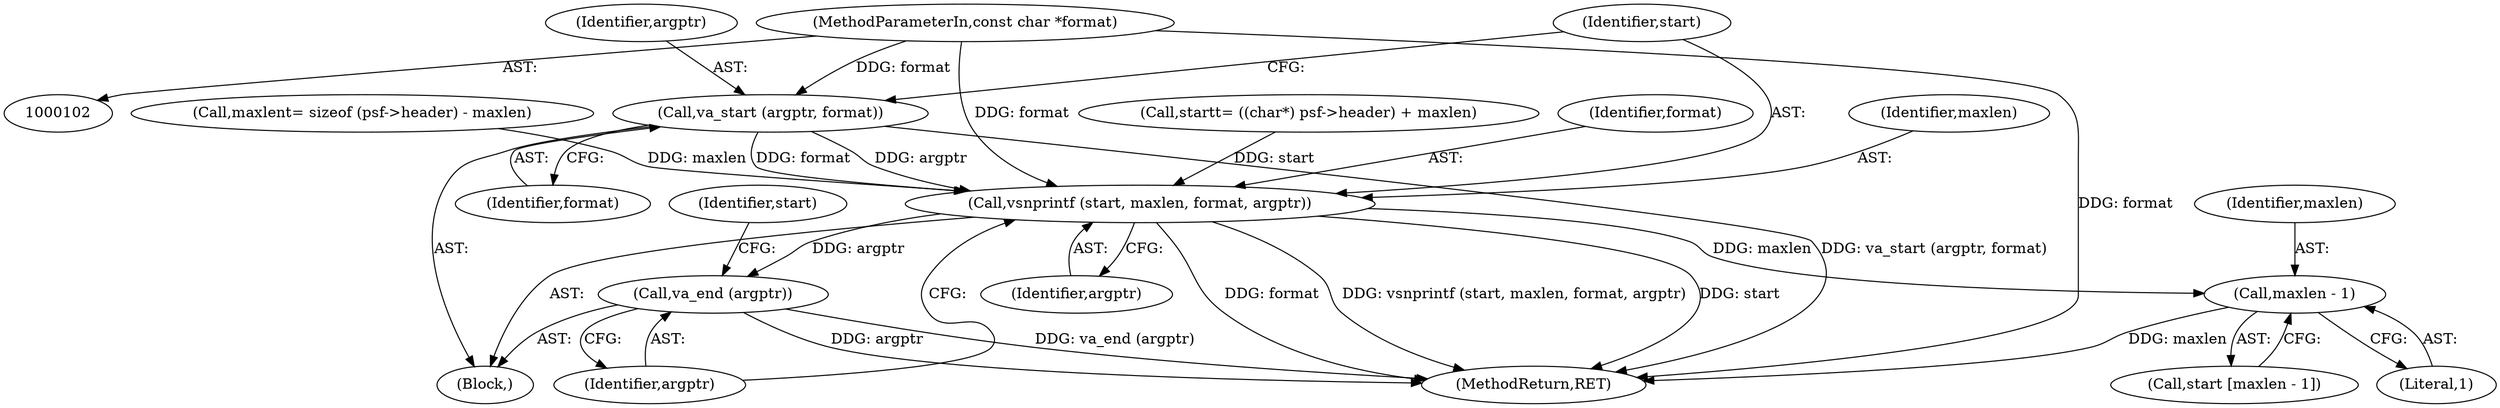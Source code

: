 digraph "0_libsndfile_708e996c87c5fae77b104ccfeb8f6db784c32074_15@pointer" {
"1000134" [label="(Call,va_start (argptr, format))"];
"1000104" [label="(MethodParameterIn,const char *format)"];
"1000137" [label="(Call,vsnprintf (start, maxlen, format, argptr))"];
"1000142" [label="(Call,va_end (argptr))"];
"1000147" [label="(Call,maxlen - 1)"];
"1000139" [label="(Identifier,maxlen)"];
"1000126" [label="(Call,maxlen\t= sizeof (psf->header) - maxlen)"];
"1000143" [label="(Identifier,argptr)"];
"1000137" [label="(Call,vsnprintf (start, maxlen, format, argptr))"];
"1000104" [label="(MethodParameterIn,const char *format)"];
"1000117" [label="(Call,start\t= ((char*) psf->header) + maxlen)"];
"1000141" [label="(Identifier,argptr)"];
"1000140" [label="(Identifier,format)"];
"1000142" [label="(Call,va_end (argptr))"];
"1000136" [label="(Identifier,format)"];
"1000138" [label="(Identifier,start)"];
"1000135" [label="(Identifier,argptr)"];
"1000148" [label="(Identifier,maxlen)"];
"1000147" [label="(Call,maxlen - 1)"];
"1000146" [label="(Identifier,start)"];
"1000162" [label="(MethodReturn,RET)"];
"1000149" [label="(Literal,1)"];
"1000134" [label="(Call,va_start (argptr, format))"];
"1000145" [label="(Call,start [maxlen - 1])"];
"1000105" [label="(Block,)"];
"1000134" -> "1000105"  [label="AST: "];
"1000134" -> "1000136"  [label="CFG: "];
"1000135" -> "1000134"  [label="AST: "];
"1000136" -> "1000134"  [label="AST: "];
"1000138" -> "1000134"  [label="CFG: "];
"1000134" -> "1000162"  [label="DDG: va_start (argptr, format)"];
"1000104" -> "1000134"  [label="DDG: format"];
"1000134" -> "1000137"  [label="DDG: format"];
"1000134" -> "1000137"  [label="DDG: argptr"];
"1000104" -> "1000102"  [label="AST: "];
"1000104" -> "1000162"  [label="DDG: format"];
"1000104" -> "1000137"  [label="DDG: format"];
"1000137" -> "1000105"  [label="AST: "];
"1000137" -> "1000141"  [label="CFG: "];
"1000138" -> "1000137"  [label="AST: "];
"1000139" -> "1000137"  [label="AST: "];
"1000140" -> "1000137"  [label="AST: "];
"1000141" -> "1000137"  [label="AST: "];
"1000143" -> "1000137"  [label="CFG: "];
"1000137" -> "1000162"  [label="DDG: format"];
"1000137" -> "1000162"  [label="DDG: start"];
"1000137" -> "1000162"  [label="DDG: vsnprintf (start, maxlen, format, argptr)"];
"1000117" -> "1000137"  [label="DDG: start"];
"1000126" -> "1000137"  [label="DDG: maxlen"];
"1000137" -> "1000142"  [label="DDG: argptr"];
"1000137" -> "1000147"  [label="DDG: maxlen"];
"1000142" -> "1000105"  [label="AST: "];
"1000142" -> "1000143"  [label="CFG: "];
"1000143" -> "1000142"  [label="AST: "];
"1000146" -> "1000142"  [label="CFG: "];
"1000142" -> "1000162"  [label="DDG: va_end (argptr)"];
"1000142" -> "1000162"  [label="DDG: argptr"];
"1000147" -> "1000145"  [label="AST: "];
"1000147" -> "1000149"  [label="CFG: "];
"1000148" -> "1000147"  [label="AST: "];
"1000149" -> "1000147"  [label="AST: "];
"1000145" -> "1000147"  [label="CFG: "];
"1000147" -> "1000162"  [label="DDG: maxlen"];
}
